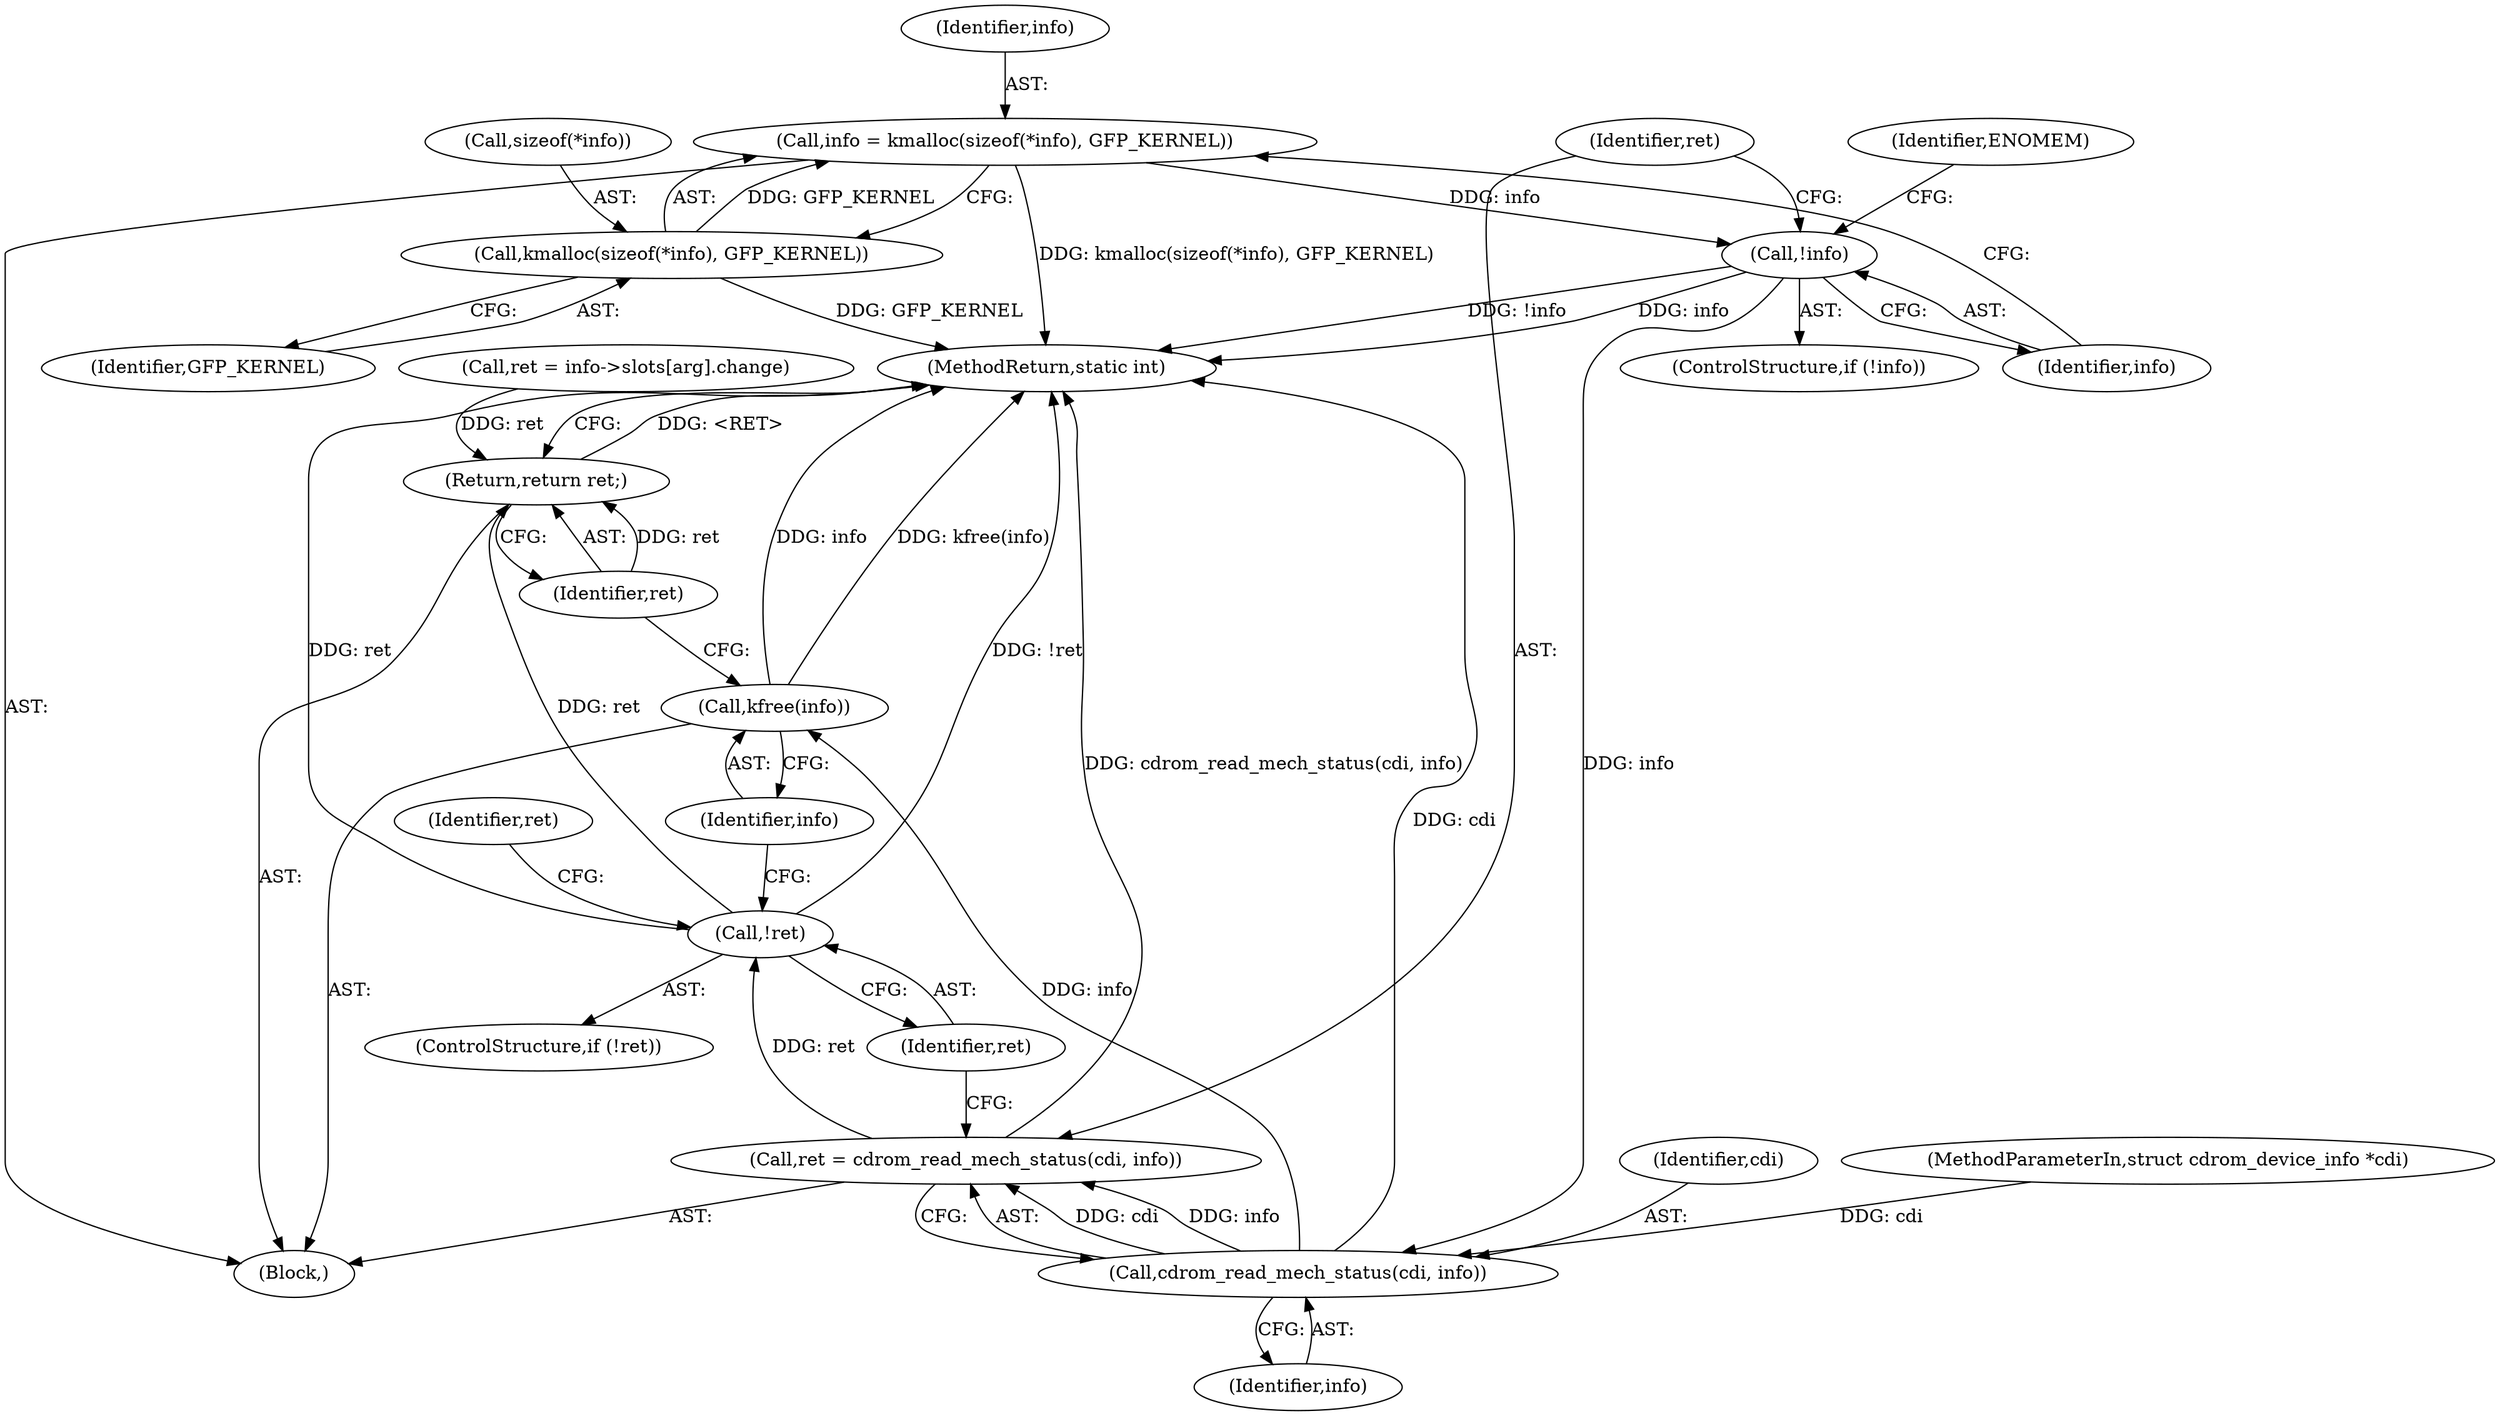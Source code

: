 digraph "0_linux_9de4ee40547fd315d4a0ed1dd15a2fa3559ad707@API" {
"1000138" [label="(Call,info = kmalloc(sizeof(*info), GFP_KERNEL))"];
"1000140" [label="(Call,kmalloc(sizeof(*info), GFP_KERNEL))"];
"1000146" [label="(Call,!info)"];
"1000153" [label="(Call,cdrom_read_mech_status(cdi, info))"];
"1000151" [label="(Call,ret = cdrom_read_mech_status(cdi, info))"];
"1000157" [label="(Call,!ret)"];
"1000170" [label="(Return,return ret;)"];
"1000168" [label="(Call,kfree(info))"];
"1000154" [label="(Identifier,cdi)"];
"1000168" [label="(Call,kfree(info))"];
"1000138" [label="(Call,info = kmalloc(sizeof(*info), GFP_KERNEL))"];
"1000155" [label="(Identifier,info)"];
"1000169" [label="(Identifier,info)"];
"1000139" [label="(Identifier,info)"];
"1000170" [label="(Return,return ret;)"];
"1000171" [label="(Identifier,ret)"];
"1000152" [label="(Identifier,ret)"];
"1000159" [label="(Call,ret = info->slots[arg].change)"];
"1000140" [label="(Call,kmalloc(sizeof(*info), GFP_KERNEL))"];
"1000145" [label="(ControlStructure,if (!info))"];
"1000151" [label="(Call,ret = cdrom_read_mech_status(cdi, info))"];
"1000104" [label="(Block,)"];
"1000144" [label="(Identifier,GFP_KERNEL)"];
"1000153" [label="(Call,cdrom_read_mech_status(cdi, info))"];
"1000150" [label="(Identifier,ENOMEM)"];
"1000160" [label="(Identifier,ret)"];
"1000146" [label="(Call,!info)"];
"1000141" [label="(Call,sizeof(*info))"];
"1000156" [label="(ControlStructure,if (!ret))"];
"1000158" [label="(Identifier,ret)"];
"1000147" [label="(Identifier,info)"];
"1000157" [label="(Call,!ret)"];
"1000102" [label="(MethodParameterIn,struct cdrom_device_info *cdi)"];
"1000172" [label="(MethodReturn,static int)"];
"1000138" -> "1000104"  [label="AST: "];
"1000138" -> "1000140"  [label="CFG: "];
"1000139" -> "1000138"  [label="AST: "];
"1000140" -> "1000138"  [label="AST: "];
"1000147" -> "1000138"  [label="CFG: "];
"1000138" -> "1000172"  [label="DDG: kmalloc(sizeof(*info), GFP_KERNEL)"];
"1000140" -> "1000138"  [label="DDG: GFP_KERNEL"];
"1000138" -> "1000146"  [label="DDG: info"];
"1000140" -> "1000144"  [label="CFG: "];
"1000141" -> "1000140"  [label="AST: "];
"1000144" -> "1000140"  [label="AST: "];
"1000140" -> "1000172"  [label="DDG: GFP_KERNEL"];
"1000146" -> "1000145"  [label="AST: "];
"1000146" -> "1000147"  [label="CFG: "];
"1000147" -> "1000146"  [label="AST: "];
"1000150" -> "1000146"  [label="CFG: "];
"1000152" -> "1000146"  [label="CFG: "];
"1000146" -> "1000172"  [label="DDG: !info"];
"1000146" -> "1000172"  [label="DDG: info"];
"1000146" -> "1000153"  [label="DDG: info"];
"1000153" -> "1000151"  [label="AST: "];
"1000153" -> "1000155"  [label="CFG: "];
"1000154" -> "1000153"  [label="AST: "];
"1000155" -> "1000153"  [label="AST: "];
"1000151" -> "1000153"  [label="CFG: "];
"1000153" -> "1000172"  [label="DDG: cdi"];
"1000153" -> "1000151"  [label="DDG: cdi"];
"1000153" -> "1000151"  [label="DDG: info"];
"1000102" -> "1000153"  [label="DDG: cdi"];
"1000153" -> "1000168"  [label="DDG: info"];
"1000151" -> "1000104"  [label="AST: "];
"1000152" -> "1000151"  [label="AST: "];
"1000158" -> "1000151"  [label="CFG: "];
"1000151" -> "1000172"  [label="DDG: cdrom_read_mech_status(cdi, info)"];
"1000151" -> "1000157"  [label="DDG: ret"];
"1000157" -> "1000156"  [label="AST: "];
"1000157" -> "1000158"  [label="CFG: "];
"1000158" -> "1000157"  [label="AST: "];
"1000160" -> "1000157"  [label="CFG: "];
"1000169" -> "1000157"  [label="CFG: "];
"1000157" -> "1000172"  [label="DDG: !ret"];
"1000157" -> "1000172"  [label="DDG: ret"];
"1000157" -> "1000170"  [label="DDG: ret"];
"1000170" -> "1000104"  [label="AST: "];
"1000170" -> "1000171"  [label="CFG: "];
"1000171" -> "1000170"  [label="AST: "];
"1000172" -> "1000170"  [label="CFG: "];
"1000170" -> "1000172"  [label="DDG: <RET>"];
"1000171" -> "1000170"  [label="DDG: ret"];
"1000159" -> "1000170"  [label="DDG: ret"];
"1000168" -> "1000104"  [label="AST: "];
"1000168" -> "1000169"  [label="CFG: "];
"1000169" -> "1000168"  [label="AST: "];
"1000171" -> "1000168"  [label="CFG: "];
"1000168" -> "1000172"  [label="DDG: info"];
"1000168" -> "1000172"  [label="DDG: kfree(info)"];
}
